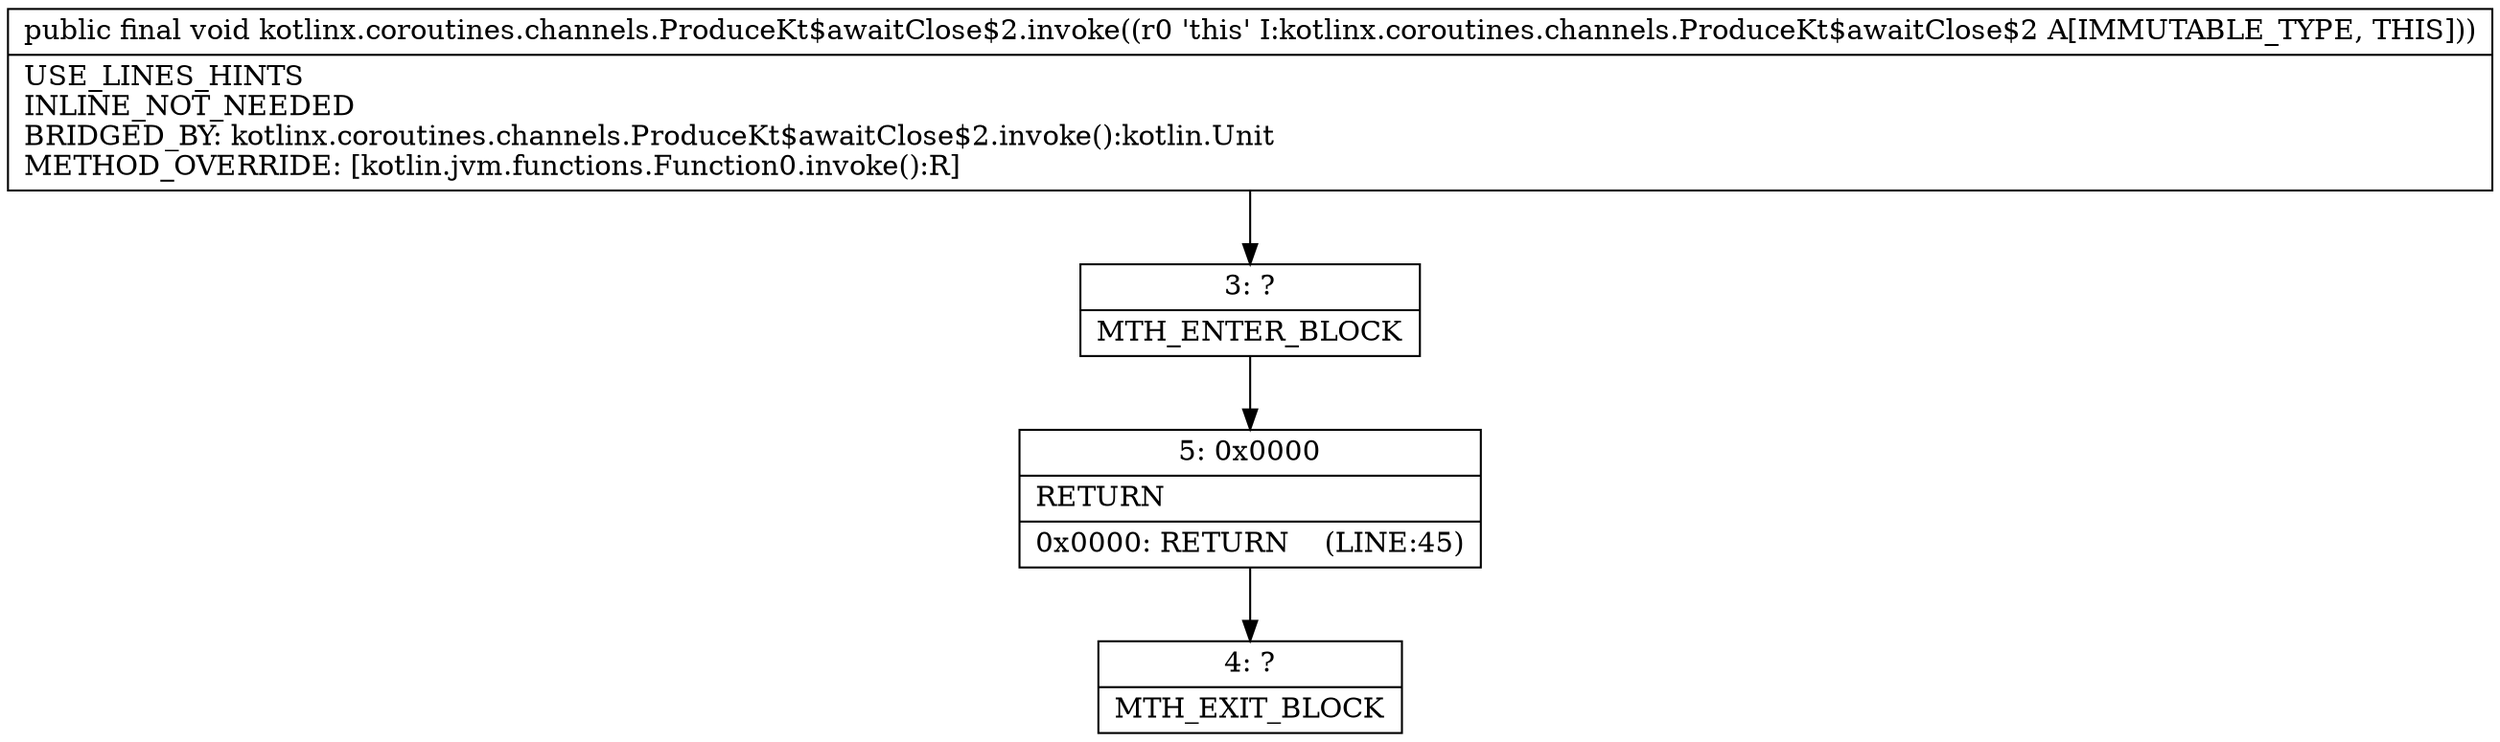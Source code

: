 digraph "CFG forkotlinx.coroutines.channels.ProduceKt$awaitClose$2.invoke()V" {
Node_3 [shape=record,label="{3\:\ ?|MTH_ENTER_BLOCK\l}"];
Node_5 [shape=record,label="{5\:\ 0x0000|RETURN\l|0x0000: RETURN    (LINE:45)\l}"];
Node_4 [shape=record,label="{4\:\ ?|MTH_EXIT_BLOCK\l}"];
MethodNode[shape=record,label="{public final void kotlinx.coroutines.channels.ProduceKt$awaitClose$2.invoke((r0 'this' I:kotlinx.coroutines.channels.ProduceKt$awaitClose$2 A[IMMUTABLE_TYPE, THIS]))  | USE_LINES_HINTS\lINLINE_NOT_NEEDED\lBRIDGED_BY: kotlinx.coroutines.channels.ProduceKt$awaitClose$2.invoke():kotlin.Unit\lMETHOD_OVERRIDE: [kotlin.jvm.functions.Function0.invoke():R]\l}"];
MethodNode -> Node_3;Node_3 -> Node_5;
Node_5 -> Node_4;
}


